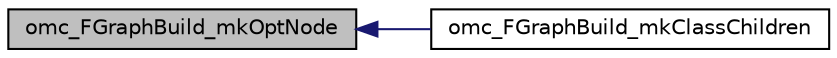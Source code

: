 digraph "omc_FGraphBuild_mkOptNode"
{
  edge [fontname="Helvetica",fontsize="10",labelfontname="Helvetica",labelfontsize="10"];
  node [fontname="Helvetica",fontsize="10",shape=record];
  rankdir="LR";
  Node166 [label="omc_FGraphBuild_mkOptNode",height=0.2,width=0.4,color="black", fillcolor="grey75", style="filled", fontcolor="black"];
  Node166 -> Node167 [dir="back",color="midnightblue",fontsize="10",style="solid",fontname="Helvetica"];
  Node167 [label="omc_FGraphBuild_mkClassChildren",height=0.2,width=0.4,color="black", fillcolor="white", style="filled",URL="$db/d67/_f_graph_build_8c.html#a113b188ca9feb75a438d400b18855e8d"];
}
